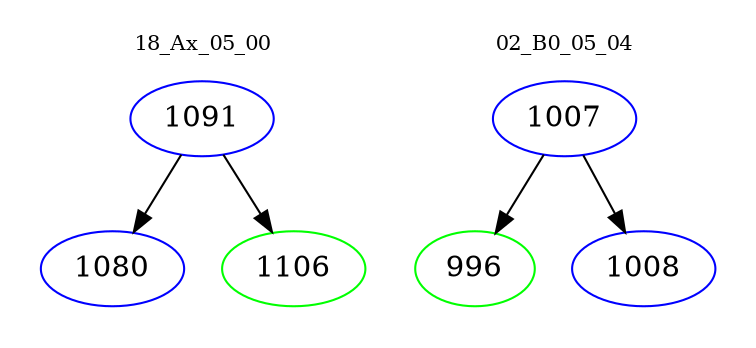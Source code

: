 digraph{
subgraph cluster_0 {
color = white
label = "18_Ax_05_00";
fontsize=10;
T0_1091 [label="1091", color="blue"]
T0_1091 -> T0_1080 [color="black"]
T0_1080 [label="1080", color="blue"]
T0_1091 -> T0_1106 [color="black"]
T0_1106 [label="1106", color="green"]
}
subgraph cluster_1 {
color = white
label = "02_B0_05_04";
fontsize=10;
T1_1007 [label="1007", color="blue"]
T1_1007 -> T1_996 [color="black"]
T1_996 [label="996", color="green"]
T1_1007 -> T1_1008 [color="black"]
T1_1008 [label="1008", color="blue"]
}
}
